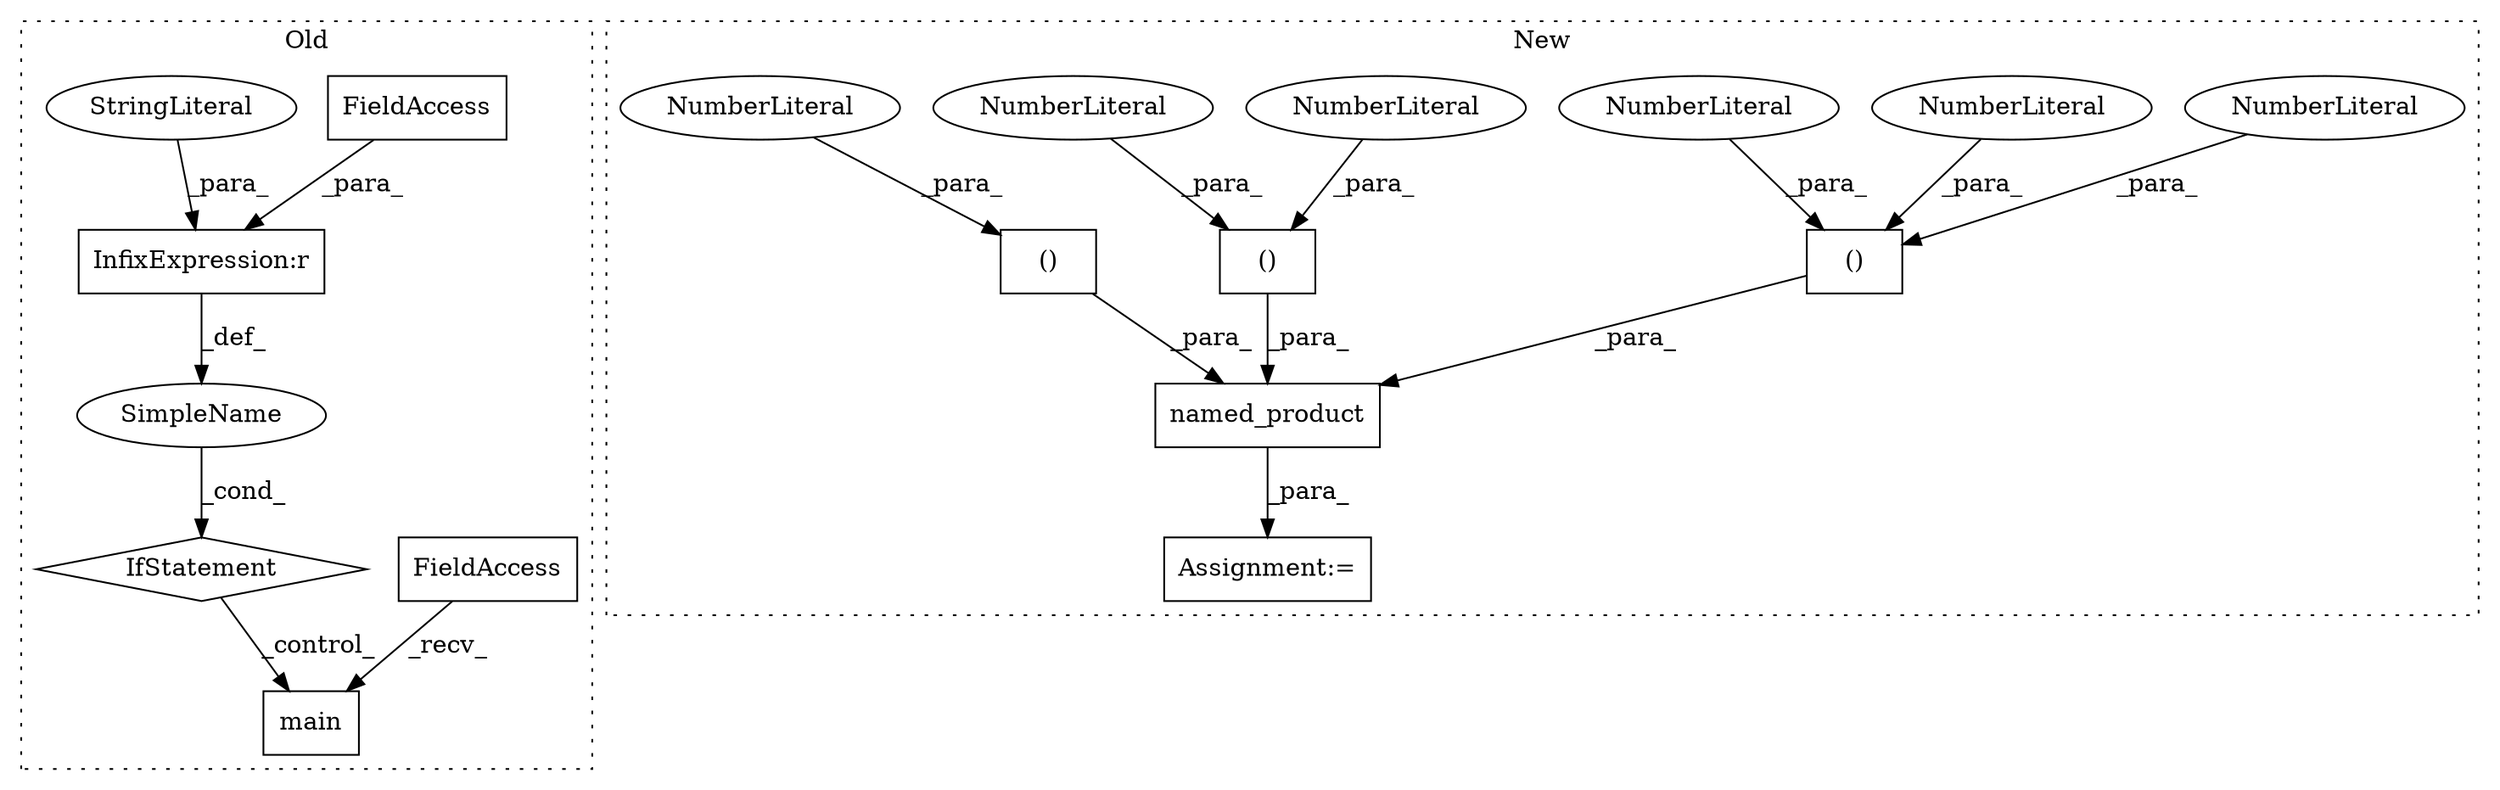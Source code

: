 digraph G {
subgraph cluster0 {
1 [label="main" a="32" s="6638" l="6" shape="box"];
3 [label="InfixExpression:r" a="27" s="6598" l="4" shape="box"];
7 [label="SimpleName" a="42" s="" l="" shape="ellipse"];
8 [label="IfStatement" a="25" s="6586,6612" l="4,2" shape="diamond"];
15 [label="FieldAccess" a="22" s="6590" l="8" shape="box"];
16 [label="FieldAccess" a="22" s="6622" l="15" shape="box"];
17 [label="StringLiteral" a="45" s="6602" l="10" shape="ellipse"];
label = "Old";
style="dotted";
}
subgraph cluster1 {
2 [label="()" a="106" s="373" l="38" shape="box"];
4 [label="NumberLiteral" a="34" s="406" l="5" shape="ellipse"];
5 [label="NumberLiteral" a="34" s="373" l="3" shape="ellipse"];
6 [label="NumberLiteral" a="34" s="389" l="4" shape="ellipse"];
9 [label="named_product" a="32" s="309,531" l="19,2" shape="box"];
10 [label="()" a="106" s="328" l="38" shape="box"];
11 [label="NumberLiteral" a="34" s="361" l="5" shape="ellipse"];
12 [label="()" a="106" s="500" l="31" shape="box"];
13 [label="NumberLiteral" a="34" s="344" l="4" shape="ellipse"];
14 [label="NumberLiteral" a="34" s="500" l="2" shape="ellipse"];
18 [label="Assignment:=" a="7" s="292" l="1" shape="box"];
label = "New";
style="dotted";
}
2 -> 9 [label="_para_"];
3 -> 7 [label="_def_"];
4 -> 2 [label="_para_"];
5 -> 2 [label="_para_"];
6 -> 2 [label="_para_"];
7 -> 8 [label="_cond_"];
8 -> 1 [label="_control_"];
9 -> 18 [label="_para_"];
10 -> 9 [label="_para_"];
11 -> 10 [label="_para_"];
12 -> 9 [label="_para_"];
13 -> 10 [label="_para_"];
14 -> 12 [label="_para_"];
15 -> 3 [label="_para_"];
16 -> 1 [label="_recv_"];
17 -> 3 [label="_para_"];
}